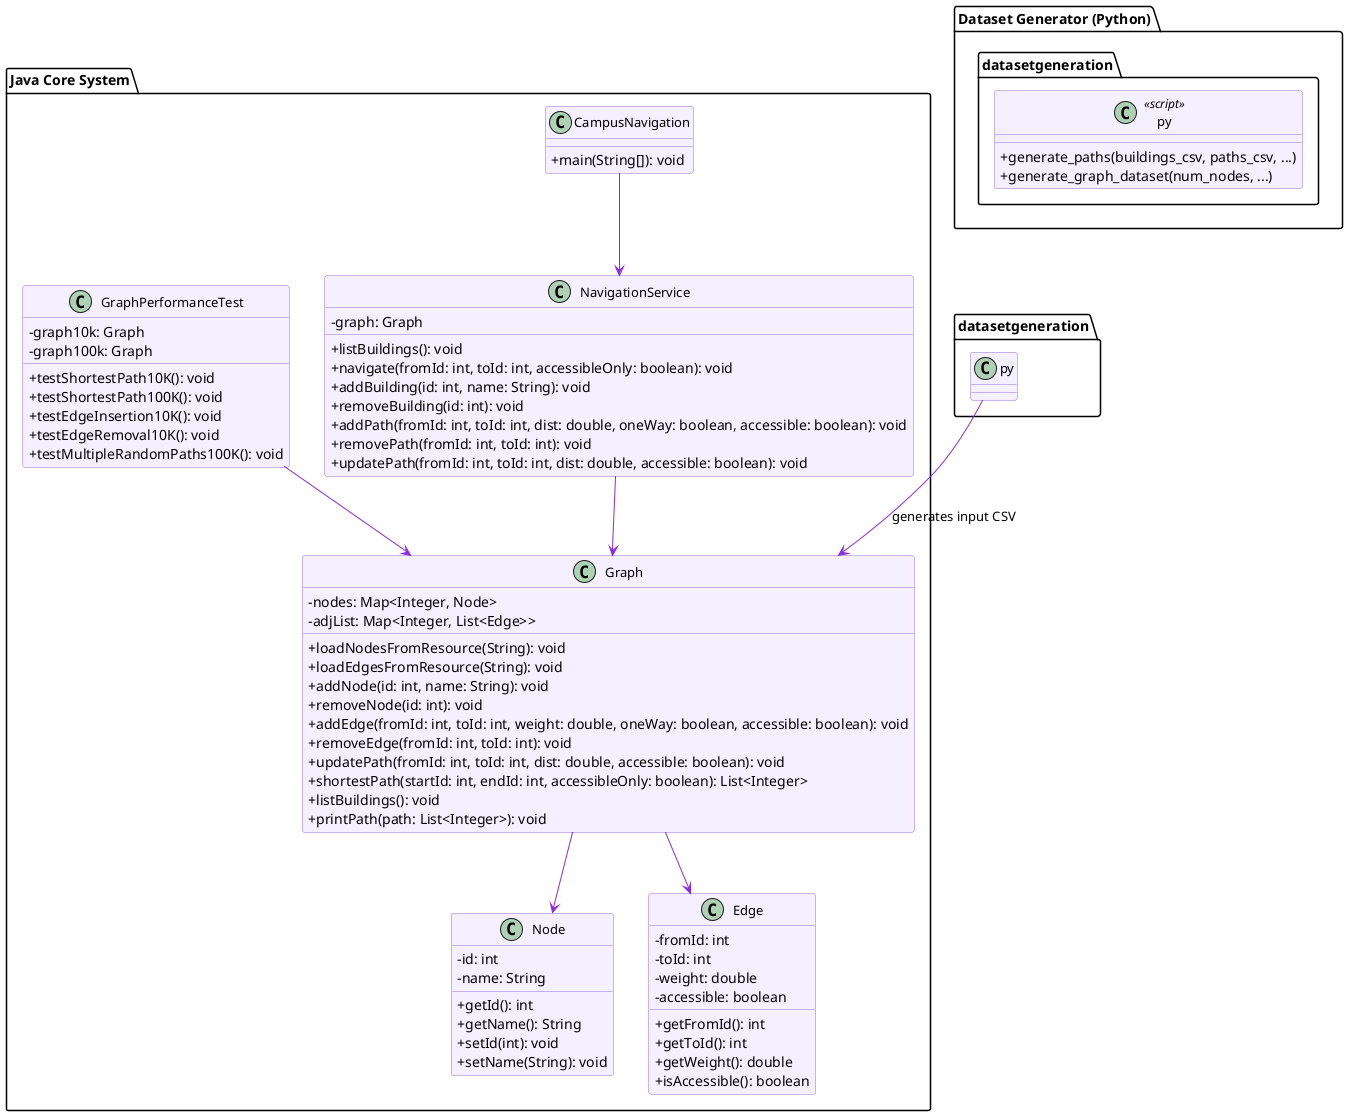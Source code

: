 @startuml
skinparam classAttributeIconSize 0
skinparam classFontSize 13
skinparam classBorderColor #9370DB
skinparam classBackgroundColor #f5f0ff
skinparam ArrowColor #8A2BE2
skinparam classAttributeIconSize 0

package "Java Core System" {

    class CampusNavigation {
        +main(String[]): void
    }

    class NavigationService {
        -graph: Graph
        +listBuildings(): void
        +navigate(fromId: int, toId: int, accessibleOnly: boolean): void
        +addBuilding(id: int, name: String): void
        +removeBuilding(id: int): void
        +addPath(fromId: int, toId: int, dist: double, oneWay: boolean, accessible: boolean): void
        +removePath(fromId: int, toId: int): void
        +updatePath(fromId: int, toId: int, dist: double, accessible: boolean): void
    }

    class Graph {
        -nodes: Map<Integer, Node>
        -adjList: Map<Integer, List<Edge>>
        +loadNodesFromResource(String): void
        +loadEdgesFromResource(String): void
        +addNode(id: int, name: String): void
        +removeNode(id: int): void
        +addEdge(fromId: int, toId: int, weight: double, oneWay: boolean, accessible: boolean): void
        +removeEdge(fromId: int, toId: int): void
        +updatePath(fromId: int, toId: int, dist: double, accessible: boolean): void
        +shortestPath(startId: int, endId: int, accessibleOnly: boolean): List<Integer>
        +listBuildings(): void
        +printPath(path: List<Integer>): void
    }

    class Node {
        -id: int
        -name: String
        +getId(): int
        +getName(): String
        +setId(int): void
        +setName(String): void
    }

    class Edge {
        -fromId: int
        -toId: int
        -weight: double
        -accessible: boolean
        +getFromId(): int
        +getToId(): int
        +getWeight(): double
        +isAccessible(): boolean
    }

    class GraphPerformanceTest {
        -graph10k: Graph
        -graph100k: Graph
        +testShortestPath10K(): void
        +testShortestPath100K(): void
        +testEdgeInsertion10K(): void
        +testEdgeRemoval10K(): void
        +testMultipleRandomPaths100K(): void
    }
}

package "Dataset Generator (Python)" {
    class datasetgeneration.py <<script>> {
        +generate_paths(buildings_csv, paths_csv, ...)
        +generate_graph_dataset(num_nodes, ...)
    }
}

' Relationships
CampusNavigation --> NavigationService
NavigationService --> Graph
Graph --> Node
Graph --> Edge
GraphPerformanceTest --> Graph
datasetgeneration.py --> Graph : generates input CSV
@enduml
